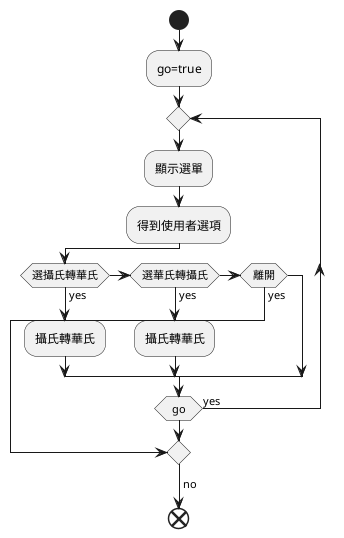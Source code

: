 @startuml 
start 
:go=true;
repeat 
	:顯示選單;
	:得到使用者選項;
	if (選攝氏轉華氏) then (yes)
		:攝氏轉華氏;
		
	elseif (選華氏轉攝氏) then (yes)
		:攝氏轉華氏;
	elseif (離開) then (yes)
		break
		
	endif

repeat while(go) is (yes)
->no;
end
@enduml 
